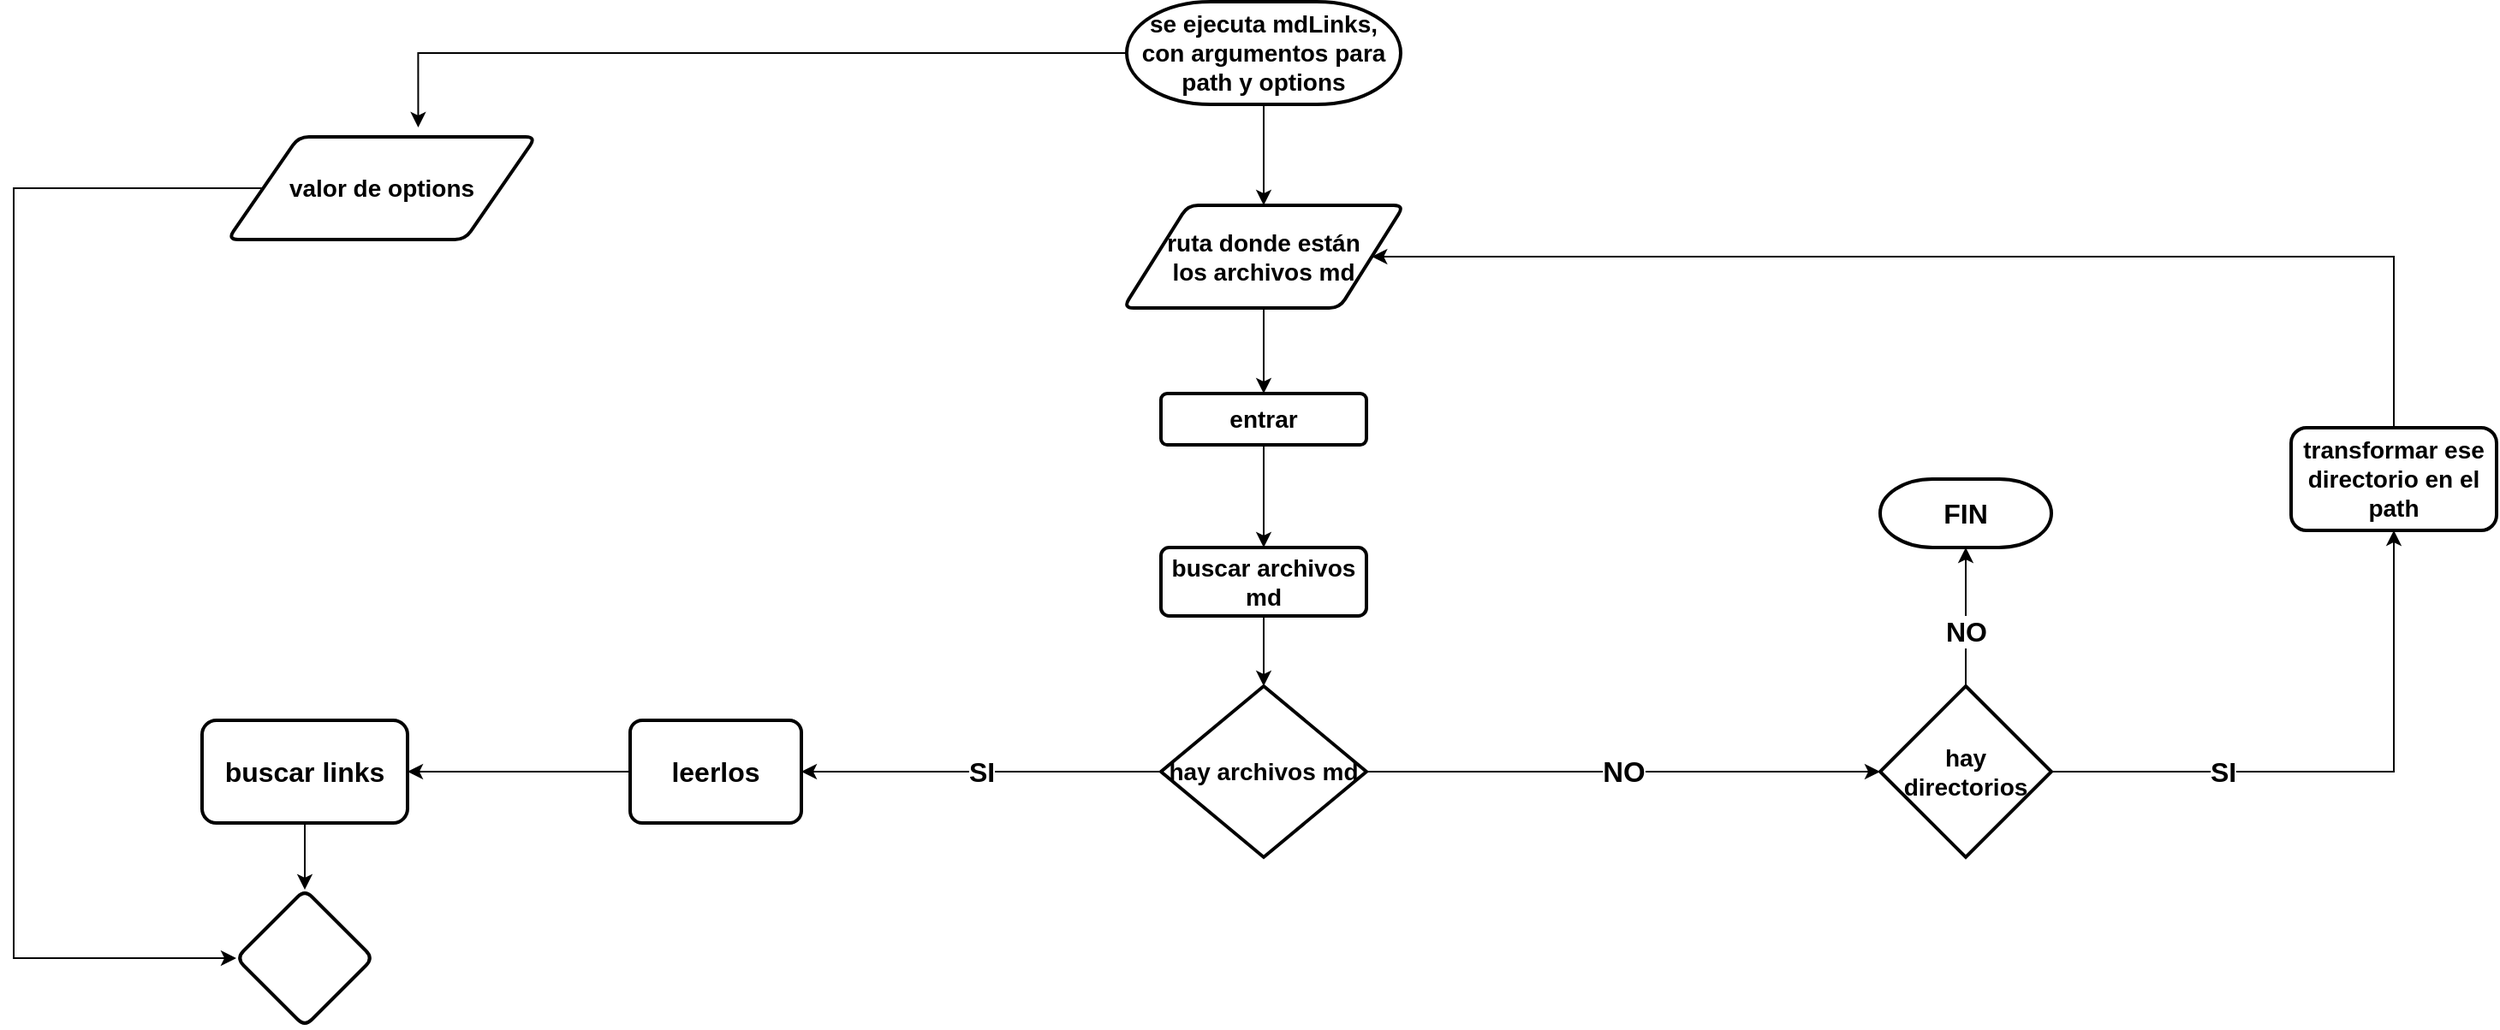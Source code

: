 <mxfile version="20.8.21" type="github">
  <diagram name="Página-1" id="Qp-O5KWh5upZKU0yOLEd">
    <mxGraphModel dx="2107" dy="631" grid="1" gridSize="10" guides="1" tooltips="1" connect="1" arrows="1" fold="1" page="1" pageScale="1" pageWidth="850" pageHeight="1100" math="0" shadow="0">
      <root>
        <mxCell id="0" />
        <mxCell id="1" parent="0" />
        <mxCell id="mX1u97NxQCTPMc64AiO7-4" value="" style="edgeStyle=orthogonalEdgeStyle;rounded=0;orthogonalLoop=1;jettySize=auto;html=1;" edge="1" parent="1" source="mX1u97NxQCTPMc64AiO7-2" target="mX1u97NxQCTPMc64AiO7-3">
          <mxGeometry relative="1" as="geometry">
            <Array as="points">
              <mxPoint y="130" />
              <mxPoint y="130" />
            </Array>
          </mxGeometry>
        </mxCell>
        <mxCell id="mX1u97NxQCTPMc64AiO7-39" style="edgeStyle=orthogonalEdgeStyle;rounded=0;orthogonalLoop=1;jettySize=auto;html=1;entryX=0.618;entryY=-0.092;entryDx=0;entryDy=0;entryPerimeter=0;strokeColor=default;fontFamily=Helvetica;fontSize=16;" edge="1" parent="1" source="mX1u97NxQCTPMc64AiO7-2" target="mX1u97NxQCTPMc64AiO7-37">
          <mxGeometry relative="1" as="geometry" />
        </mxCell>
        <mxCell id="mX1u97NxQCTPMc64AiO7-2" value="&lt;div style=&quot;font-size: 14px;&quot;&gt;se ejecuta mdLinks,&lt;/div&gt;&lt;div style=&quot;font-size: 14px;&quot;&gt;con argumentos para&lt;/div&gt;&lt;div style=&quot;font-size: 14px;&quot;&gt;path y options&lt;br style=&quot;font-size: 14px;&quot;&gt;&lt;/div&gt;" style="strokeWidth=2;html=1;shape=mxgraph.flowchart.terminator;whiteSpace=wrap;fontStyle=1;fontSize=14;" vertex="1" parent="1">
          <mxGeometry x="-80" y="41" width="160" height="60" as="geometry" />
        </mxCell>
        <mxCell id="mX1u97NxQCTPMc64AiO7-30" value="" style="edgeStyle=orthogonalEdgeStyle;rounded=0;orthogonalLoop=1;jettySize=auto;html=1;fontFamily=Helvetica;fontSize=16;" edge="1" parent="1" source="mX1u97NxQCTPMc64AiO7-3" target="mX1u97NxQCTPMc64AiO7-29">
          <mxGeometry relative="1" as="geometry" />
        </mxCell>
        <mxCell id="mX1u97NxQCTPMc64AiO7-3" value="&lt;div style=&quot;font-size: 14px;&quot;&gt;&lt;b style=&quot;font-size: 14px;&quot;&gt;ruta donde están&lt;/b&gt;&lt;/div&gt;&lt;div style=&quot;font-size: 14px;&quot;&gt;&lt;b style=&quot;font-size: 14px;&quot;&gt;los archivos md&lt;/b&gt;&lt;/div&gt;" style="shape=parallelogram;html=1;strokeWidth=2;perimeter=parallelogramPerimeter;whiteSpace=wrap;rounded=1;arcSize=12;size=0.23;fontSize=14;" vertex="1" parent="1">
          <mxGeometry x="-82" y="160" width="164" height="60" as="geometry" />
        </mxCell>
        <mxCell id="mX1u97NxQCTPMc64AiO7-10" value="&lt;h2&gt;NO&lt;br&gt;&lt;/h2&gt;" style="edgeStyle=orthogonalEdgeStyle;rounded=0;orthogonalLoop=1;jettySize=auto;html=1;" edge="1" parent="1" source="mX1u97NxQCTPMc64AiO7-6" target="mX1u97NxQCTPMc64AiO7-11">
          <mxGeometry relative="1" as="geometry">
            <mxPoint x="160" y="501.0" as="targetPoint" />
            <Array as="points">
              <mxPoint x="80" y="491" />
              <mxPoint x="80" y="491" />
            </Array>
          </mxGeometry>
        </mxCell>
        <mxCell id="mX1u97NxQCTPMc64AiO7-17" value="&lt;b&gt;SI&lt;/b&gt;" style="edgeStyle=orthogonalEdgeStyle;rounded=0;orthogonalLoop=1;jettySize=auto;html=1;fontFamily=Helvetica;fontSize=16;" edge="1" parent="1" source="mX1u97NxQCTPMc64AiO7-6" target="mX1u97NxQCTPMc64AiO7-26">
          <mxGeometry relative="1" as="geometry">
            <mxPoint x="-280" y="491" as="targetPoint" />
          </mxGeometry>
        </mxCell>
        <mxCell id="mX1u97NxQCTPMc64AiO7-6" value="hay archivos md" style="strokeWidth=2;html=1;shape=mxgraph.flowchart.decision;whiteSpace=wrap;fontStyle=1;fontSize=14;" vertex="1" parent="1">
          <mxGeometry x="-60" y="441" width="120" height="100" as="geometry" />
        </mxCell>
        <mxCell id="mX1u97NxQCTPMc64AiO7-13" value="&lt;b style=&quot;font-size: 16px;&quot;&gt;NO&lt;/b&gt;" style="edgeStyle=orthogonalEdgeStyle;rounded=0;orthogonalLoop=1;jettySize=auto;html=1;fontFamily=Helvetica;fontSize=16;" edge="1" parent="1" source="mX1u97NxQCTPMc64AiO7-11" target="mX1u97NxQCTPMc64AiO7-50">
          <mxGeometry x="-0.2" relative="1" as="geometry">
            <mxPoint x="410" y="350.0" as="targetPoint" />
            <Array as="points">
              <mxPoint x="430" y="491" />
              <mxPoint x="430" y="491" />
            </Array>
            <mxPoint as="offset" />
          </mxGeometry>
        </mxCell>
        <mxCell id="mX1u97NxQCTPMc64AiO7-35" value="SI" style="edgeStyle=orthogonalEdgeStyle;rounded=0;orthogonalLoop=1;jettySize=auto;html=1;fontFamily=Helvetica;fontSize=16;fontStyle=1" edge="1" parent="1" source="mX1u97NxQCTPMc64AiO7-11" target="mX1u97NxQCTPMc64AiO7-34">
          <mxGeometry x="-0.413" relative="1" as="geometry">
            <mxPoint as="offset" />
          </mxGeometry>
        </mxCell>
        <mxCell id="mX1u97NxQCTPMc64AiO7-11" value="&lt;b style=&quot;font-size: 14px;&quot;&gt;hay directorios&lt;/b&gt;" style="strokeWidth=2;html=1;shape=mxgraph.flowchart.decision;whiteSpace=wrap;fontFamily=Helvetica;fontSize=14;" vertex="1" parent="1">
          <mxGeometry x="360" y="441.0" width="100" height="100" as="geometry" />
        </mxCell>
        <mxCell id="mX1u97NxQCTPMc64AiO7-28" value="" style="edgeStyle=orthogonalEdgeStyle;rounded=0;orthogonalLoop=1;jettySize=auto;html=1;fontFamily=Helvetica;fontSize=16;" edge="1" parent="1" source="mX1u97NxQCTPMc64AiO7-26" target="mX1u97NxQCTPMc64AiO7-27">
          <mxGeometry relative="1" as="geometry" />
        </mxCell>
        <mxCell id="mX1u97NxQCTPMc64AiO7-26" value="&lt;b&gt;leerlos&lt;/b&gt;" style="rounded=1;whiteSpace=wrap;html=1;absoluteArcSize=1;arcSize=14;strokeWidth=2;fontFamily=Helvetica;fontSize=16;fillColor=none;" vertex="1" parent="1">
          <mxGeometry x="-370" y="461" width="100" height="60" as="geometry" />
        </mxCell>
        <mxCell id="mX1u97NxQCTPMc64AiO7-46" style="edgeStyle=orthogonalEdgeStyle;rounded=0;orthogonalLoop=1;jettySize=auto;html=1;entryX=0.5;entryY=0;entryDx=0;entryDy=0;strokeColor=default;fontFamily=Helvetica;fontSize=14;" edge="1" parent="1" source="mX1u97NxQCTPMc64AiO7-27" target="mX1u97NxQCTPMc64AiO7-40">
          <mxGeometry relative="1" as="geometry" />
        </mxCell>
        <mxCell id="mX1u97NxQCTPMc64AiO7-27" value="&lt;b&gt;buscar links&lt;br&gt;&lt;/b&gt;" style="rounded=1;whiteSpace=wrap;html=1;fontSize=16;fillColor=none;arcSize=14;strokeWidth=2;" vertex="1" parent="1">
          <mxGeometry x="-620" y="461" width="120" height="60" as="geometry" />
        </mxCell>
        <mxCell id="mX1u97NxQCTPMc64AiO7-32" value="" style="edgeStyle=orthogonalEdgeStyle;rounded=0;orthogonalLoop=1;jettySize=auto;html=1;fontFamily=Helvetica;fontSize=16;" edge="1" parent="1" source="mX1u97NxQCTPMc64AiO7-29" target="mX1u97NxQCTPMc64AiO7-31">
          <mxGeometry relative="1" as="geometry" />
        </mxCell>
        <mxCell id="mX1u97NxQCTPMc64AiO7-29" value="entrar" style="rounded=1;whiteSpace=wrap;html=1;strokeWidth=2;arcSize=12;fontStyle=1;fontSize=14;" vertex="1" parent="1">
          <mxGeometry x="-60" y="270" width="120" height="30" as="geometry" />
        </mxCell>
        <mxCell id="mX1u97NxQCTPMc64AiO7-33" value="" style="edgeStyle=orthogonalEdgeStyle;rounded=0;orthogonalLoop=1;jettySize=auto;html=1;fontFamily=Helvetica;fontSize=16;" edge="1" parent="1" source="mX1u97NxQCTPMc64AiO7-31" target="mX1u97NxQCTPMc64AiO7-6">
          <mxGeometry relative="1" as="geometry" />
        </mxCell>
        <mxCell id="mX1u97NxQCTPMc64AiO7-31" value="buscar archivos md" style="rounded=1;whiteSpace=wrap;html=1;strokeWidth=2;arcSize=12;fontStyle=1;fontSize=14;" vertex="1" parent="1">
          <mxGeometry x="-60" y="360" width="120" height="40" as="geometry" />
        </mxCell>
        <mxCell id="mX1u97NxQCTPMc64AiO7-36" style="edgeStyle=orthogonalEdgeStyle;rounded=0;orthogonalLoop=1;jettySize=auto;html=1;fontFamily=Helvetica;fontSize=16;strokeColor=default;" edge="1" parent="1" source="mX1u97NxQCTPMc64AiO7-34" target="mX1u97NxQCTPMc64AiO7-3">
          <mxGeometry relative="1" as="geometry">
            <mxPoint x="530" y="200" as="targetPoint" />
            <Array as="points">
              <mxPoint x="660" y="190" />
            </Array>
          </mxGeometry>
        </mxCell>
        <mxCell id="mX1u97NxQCTPMc64AiO7-34" value="&lt;b&gt;transformar ese directorio en el path&lt;br&gt;&lt;/b&gt;" style="rounded=1;whiteSpace=wrap;html=1;strokeWidth=2;fontSize=14;" vertex="1" parent="1">
          <mxGeometry x="600" y="290.0" width="120" height="60" as="geometry" />
        </mxCell>
        <mxCell id="mX1u97NxQCTPMc64AiO7-41" value="" style="edgeStyle=orthogonalEdgeStyle;rounded=0;orthogonalLoop=1;jettySize=auto;html=1;strokeColor=default;fontFamily=Helvetica;fontSize=14;" edge="1" parent="1" source="mX1u97NxQCTPMc64AiO7-37" target="mX1u97NxQCTPMc64AiO7-40">
          <mxGeometry relative="1" as="geometry">
            <Array as="points">
              <mxPoint x="-730" y="150" />
              <mxPoint x="-730" y="600" />
            </Array>
          </mxGeometry>
        </mxCell>
        <mxCell id="mX1u97NxQCTPMc64AiO7-37" value="valor de options" style="shape=parallelogram;html=1;strokeWidth=2;perimeter=parallelogramPerimeter;whiteSpace=wrap;rounded=1;arcSize=12;size=0.23;fontFamily=Helvetica;fontSize=14;fillColor=none;fontStyle=1" vertex="1" parent="1">
          <mxGeometry x="-605" y="120" width="180" height="60" as="geometry" />
        </mxCell>
        <mxCell id="mX1u97NxQCTPMc64AiO7-40" value="" style="rhombus;whiteSpace=wrap;html=1;fontSize=14;fillColor=none;strokeWidth=2;rounded=1;arcSize=12;fontStyle=1;" vertex="1" parent="1">
          <mxGeometry x="-600" y="560" width="80" height="80" as="geometry" />
        </mxCell>
        <mxCell id="mX1u97NxQCTPMc64AiO7-50" value="&lt;font style=&quot;font-size: 15px;&quot;&gt;&lt;font style=&quot;font-size: 16px;&quot;&gt;&lt;b&gt;FIN&lt;/b&gt;&lt;/font&gt;&lt;/font&gt;" style="strokeWidth=2;html=1;shape=mxgraph.flowchart.terminator;whiteSpace=wrap;fontFamily=Helvetica;fontSize=14;fillColor=none;" vertex="1" parent="1">
          <mxGeometry x="360" y="320" width="100" height="40" as="geometry" />
        </mxCell>
      </root>
    </mxGraphModel>
  </diagram>
</mxfile>

